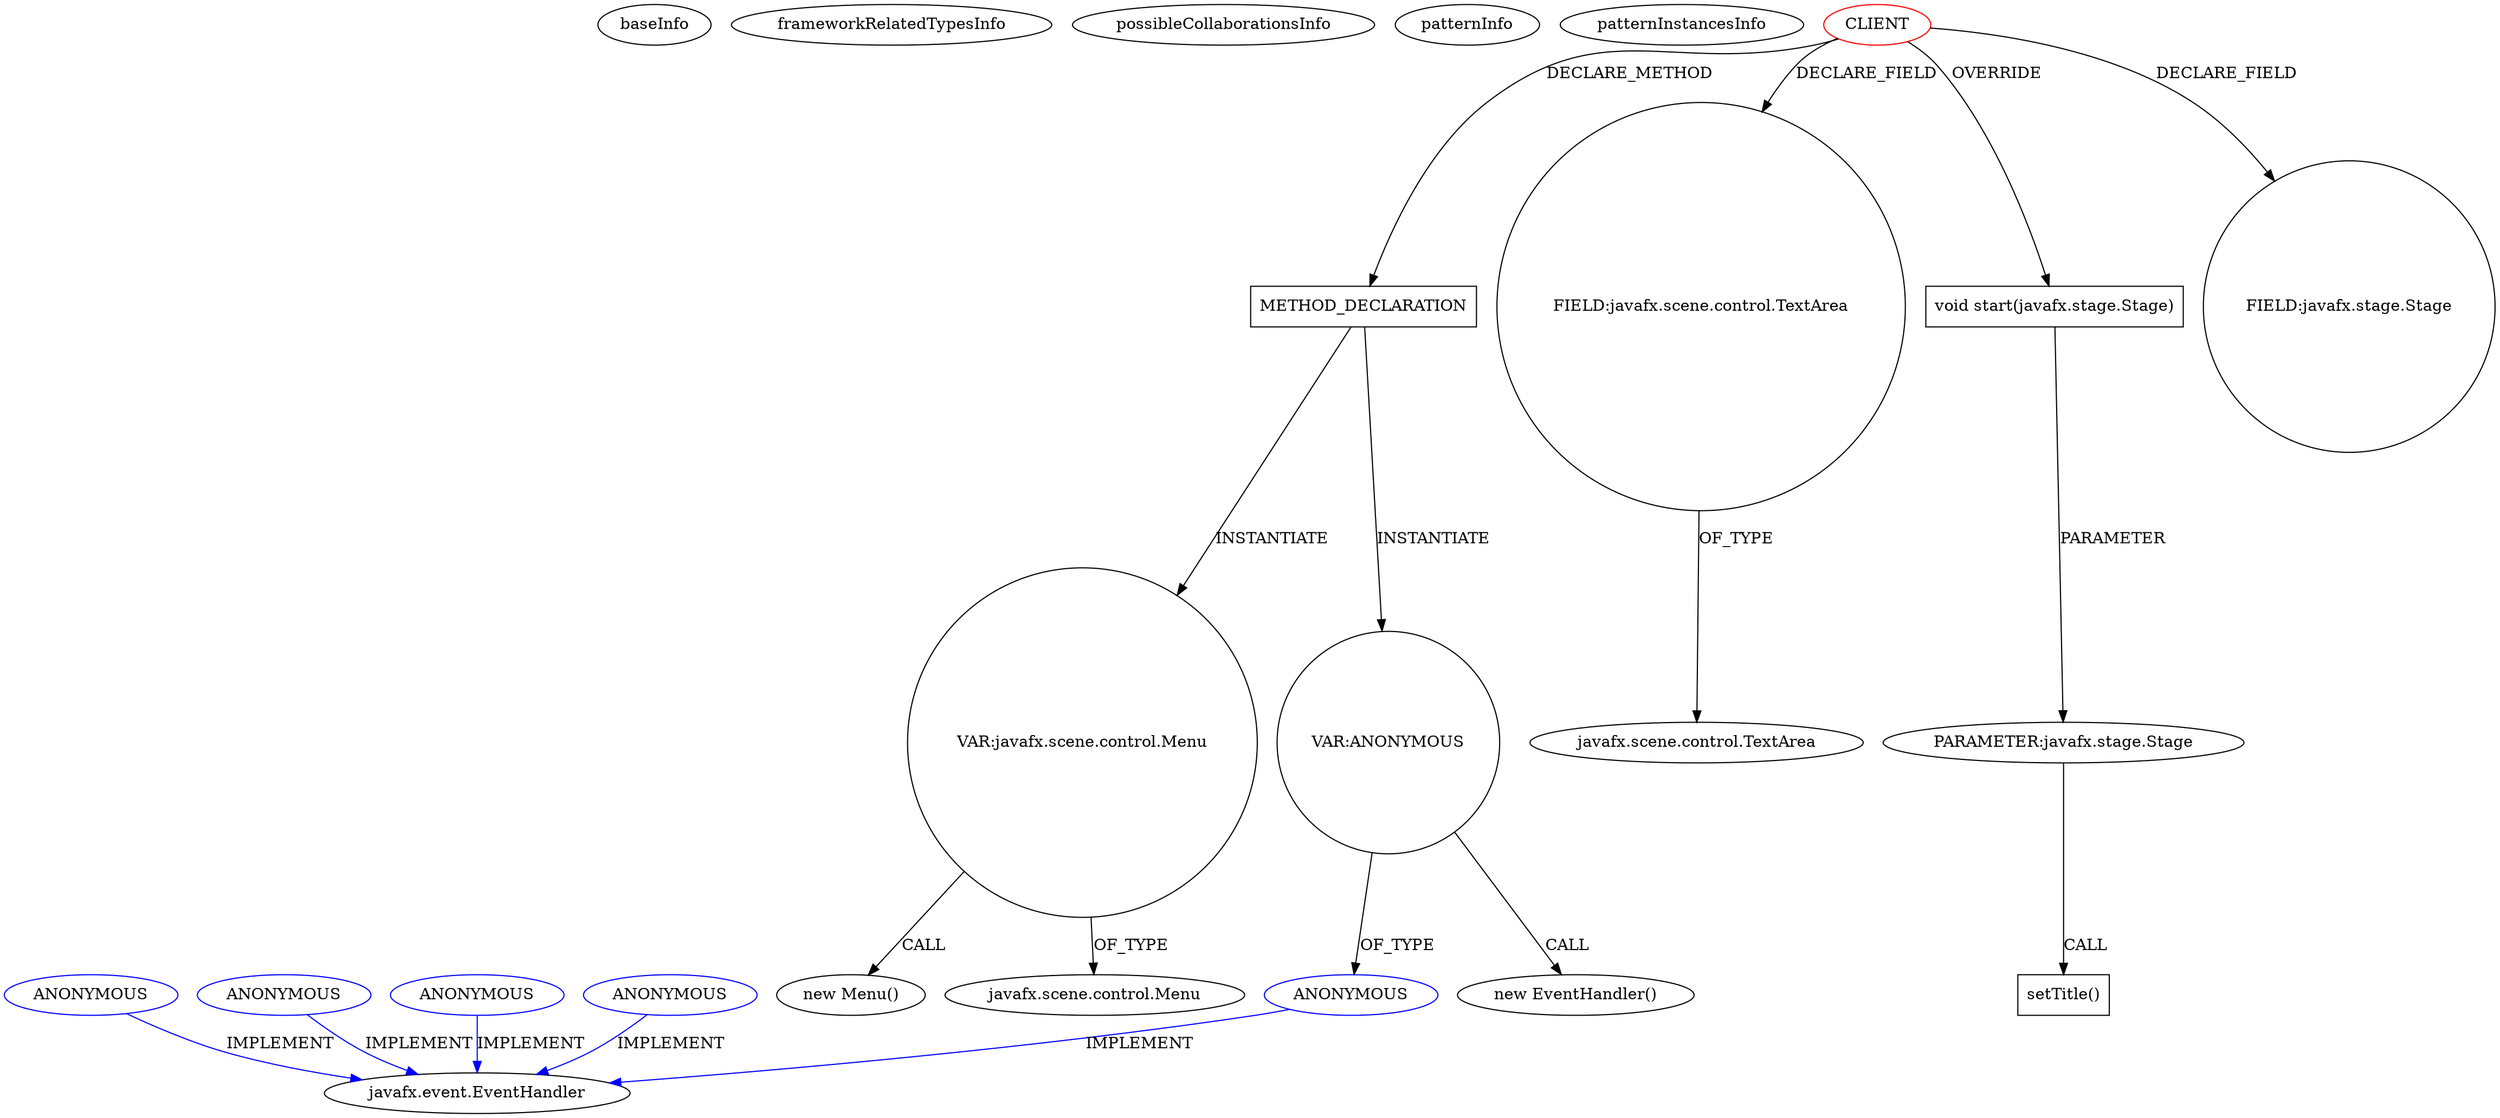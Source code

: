 digraph {
baseInfo[graphId=1811,category="pattern",isAnonymous=false,possibleRelation=false]
frameworkRelatedTypesInfo[]
possibleCollaborationsInfo[]
patternInfo[frequency=2.0,patternRootClient=0]
patternInstancesInfo[0="indysvision-EatWorldEditor~/indysvision-EatWorldEditor/EatWorldEditor-master/src/com/indyvision/eatworld/editor/Main.java~Main~3178",1="Zulukas-IJA~/Zulukas-IJA/IJA-master/src/InsightJournalApplication/GUI.java~GUI~1631"]
354[label="new Menu()",vertexType="CONSTRUCTOR_CALL",isFrameworkType=false]
355[label="VAR:javafx.scene.control.Menu",vertexType="VARIABLE_EXPRESION",isFrameworkType=false,shape=circle]
295[label="javafx.scene.control.Menu",vertexType="FRAMEWORK_CLASS_TYPE",isFrameworkType=false]
290[label="METHOD_DECLARATION",vertexType="CLIENT_METHOD_DECLARATION",isFrameworkType=false,shape=box]
0[label="CLIENT",vertexType="ROOT_CLIENT_CLASS_DECLARATION",isFrameworkType=false,color=red]
21[label="FIELD:javafx.scene.control.TextArea",vertexType="FIELD_DECLARATION",isFrameworkType=false,shape=circle]
23[label="void start(javafx.stage.Stage)",vertexType="OVERRIDING_METHOD_DECLARATION",isFrameworkType=false,shape=box]
24[label="PARAMETER:javafx.stage.Stage",vertexType="PARAMETER_DECLARATION",isFrameworkType=false]
22[label="javafx.scene.control.TextArea",vertexType="FRAMEWORK_CLASS_TYPE",isFrameworkType=false]
11[label="FIELD:javafx.stage.Stage",vertexType="FIELD_DECLARATION",isFrameworkType=false,shape=circle]
27[label="setTitle()",vertexType="INSIDE_CALL",isFrameworkType=false,shape=box]
329[label="VAR:ANONYMOUS",vertexType="VARIABLE_EXPRESION",isFrameworkType=false,shape=circle]
330[label="ANONYMOUS",vertexType="REFERENCE_ANONYMOUS_DECLARATION",isFrameworkType=false,color=blue]
328[label="new EventHandler()",vertexType="CONSTRUCTOR_CALL",isFrameworkType=false]
4[label="javafx.event.EventHandler",vertexType="FRAMEWORK_INTERFACE_TYPE",isFrameworkType=false]
321[label="ANONYMOUS",vertexType="REFERENCE_ANONYMOUS_DECLARATION",isFrameworkType=false,color=blue]
269[label="ANONYMOUS",vertexType="REFERENCE_ANONYMOUS_DECLARATION",isFrameworkType=false,color=blue]
37[label="ANONYMOUS",vertexType="REFERENCE_ANONYMOUS_DECLARATION",isFrameworkType=false,color=blue]
206[label="ANONYMOUS",vertexType="REFERENCE_ANONYMOUS_DECLARATION",isFrameworkType=false,color=blue]
321->4[label="IMPLEMENT",color=blue]
0->290[label="DECLARE_METHOD"]
269->4[label="IMPLEMENT",color=blue]
355->354[label="CALL"]
330->4[label="IMPLEMENT",color=blue]
290->355[label="INSTANTIATE"]
0->11[label="DECLARE_FIELD"]
0->21[label="DECLARE_FIELD"]
21->22[label="OF_TYPE"]
0->23[label="OVERRIDE"]
206->4[label="IMPLEMENT",color=blue]
329->328[label="CALL"]
24->27[label="CALL"]
37->4[label="IMPLEMENT",color=blue]
355->295[label="OF_TYPE"]
329->330[label="OF_TYPE"]
290->329[label="INSTANTIATE"]
23->24[label="PARAMETER"]
}
